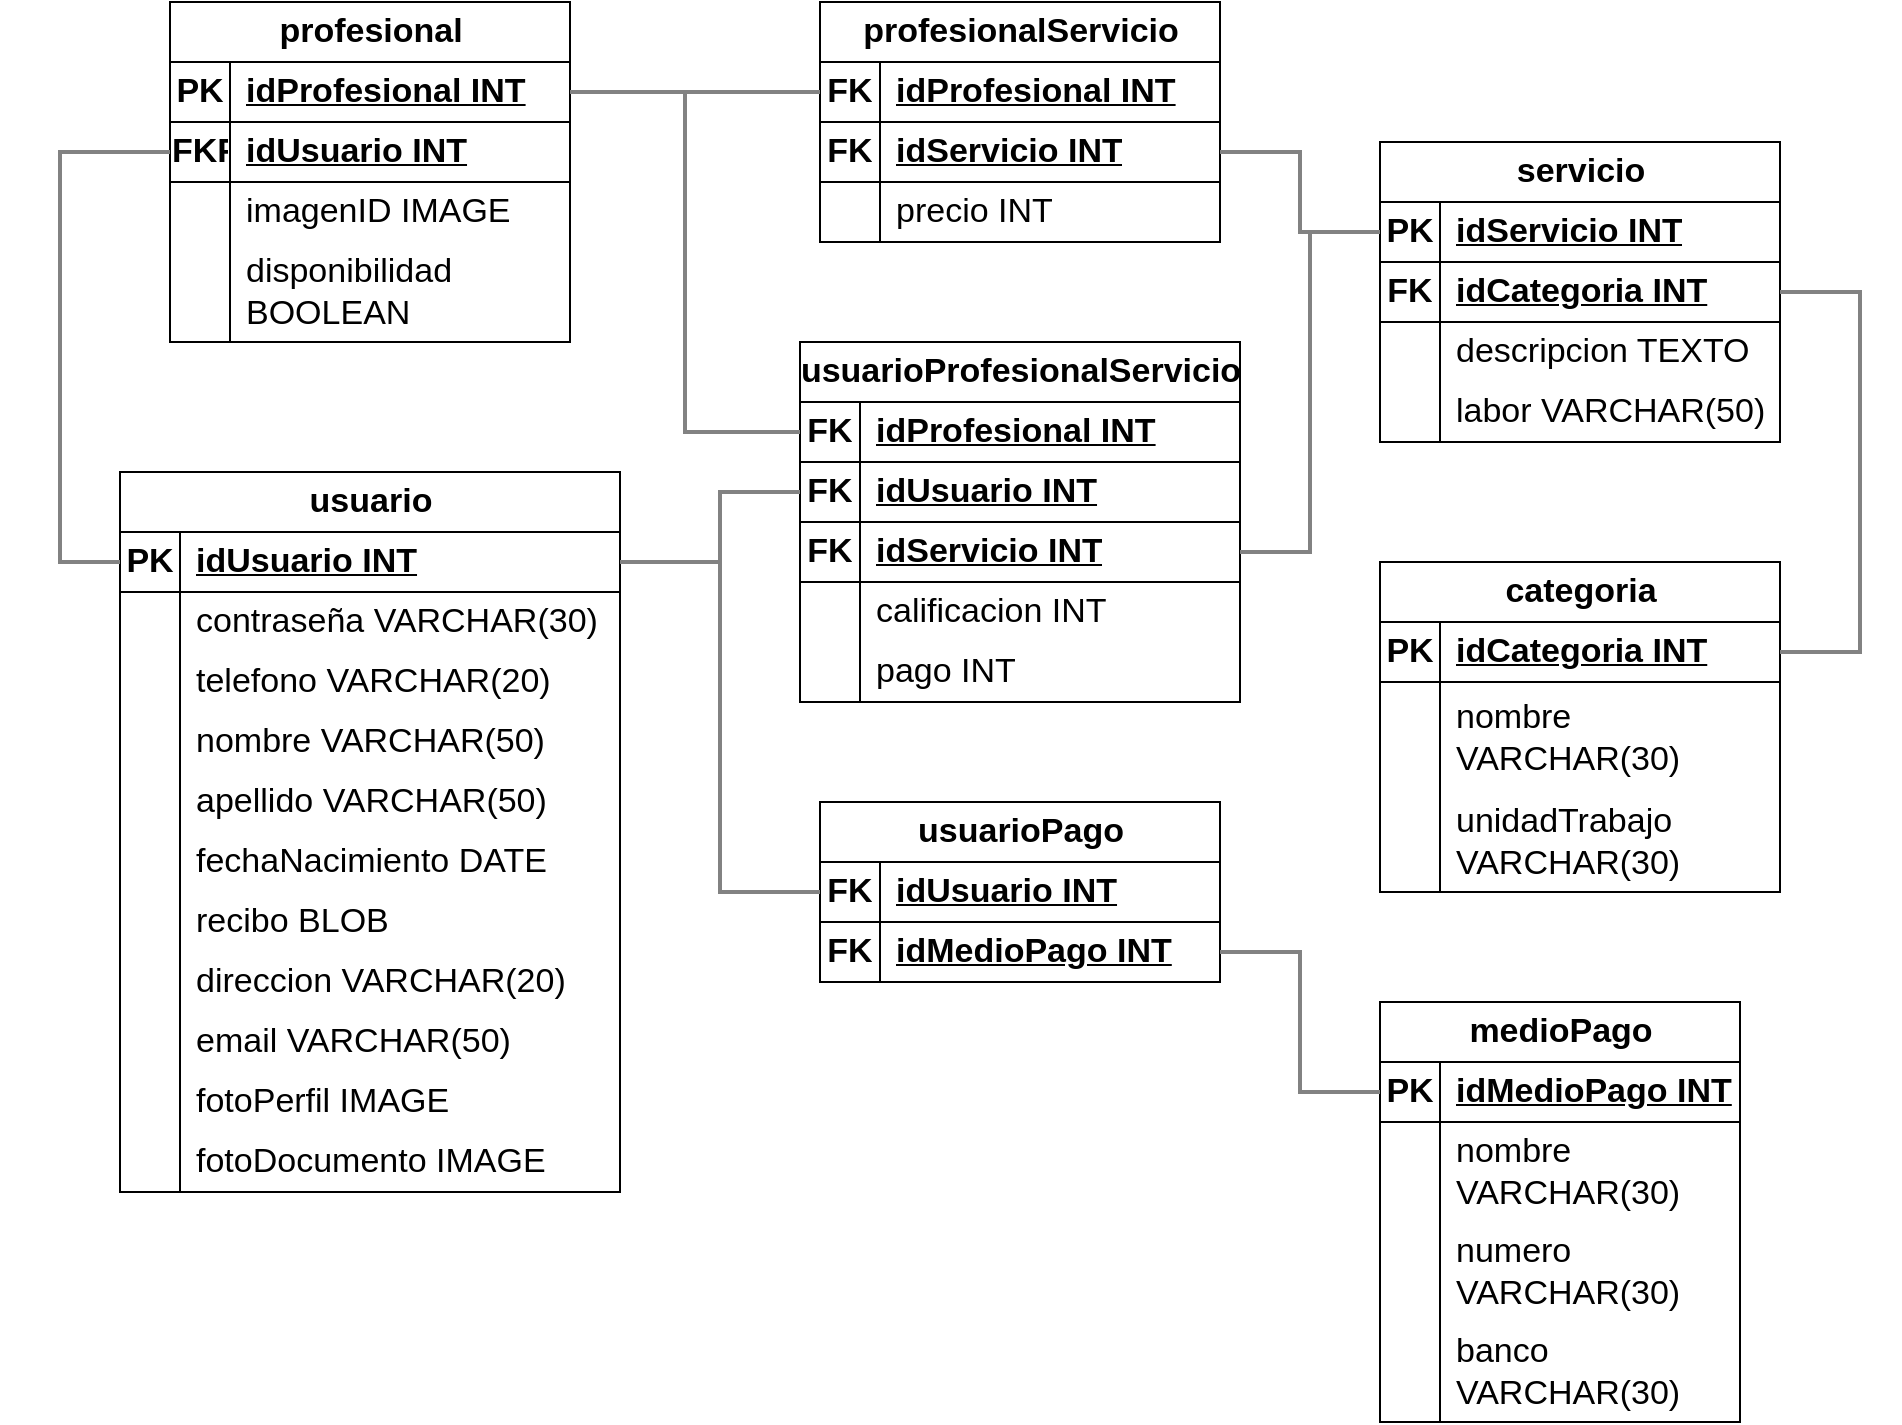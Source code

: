 <mxfile version="22.1.5" type="github">
  <diagram name="Página-1" id="9oxVXSky1L_r8zFjr7Zt">
    <mxGraphModel dx="955" dy="567" grid="1" gridSize="10" guides="1" tooltips="1" connect="1" arrows="1" fold="1" page="1" pageScale="1" pageWidth="827" pageHeight="1169" math="0" shadow="0">
      <root>
        <mxCell id="0" />
        <mxCell id="1" parent="0" />
        <mxCell id="dVPTTz1GtL5CDaSprgF3-1" value="profesional" style="shape=table;startSize=30;container=1;collapsible=1;childLayout=tableLayout;fixedRows=1;rowLines=0;fontStyle=1;align=center;resizeLast=1;html=1;fontSize=17;" parent="1" vertex="1">
          <mxGeometry x="105" y="40" width="200" height="170" as="geometry" />
        </mxCell>
        <mxCell id="dVPTTz1GtL5CDaSprgF3-2" value="" style="shape=tableRow;horizontal=0;startSize=0;swimlaneHead=0;swimlaneBody=0;fillColor=none;collapsible=0;dropTarget=0;points=[[0,0.5],[1,0.5]];portConstraint=eastwest;top=0;left=0;right=0;bottom=1;fontSize=17;" parent="dVPTTz1GtL5CDaSprgF3-1" vertex="1">
          <mxGeometry y="30" width="200" height="30" as="geometry" />
        </mxCell>
        <mxCell id="dVPTTz1GtL5CDaSprgF3-3" value="PK" style="shape=partialRectangle;connectable=0;fillColor=none;top=0;left=0;bottom=0;right=0;fontStyle=1;overflow=hidden;whiteSpace=wrap;html=1;fontSize=17;" parent="dVPTTz1GtL5CDaSprgF3-2" vertex="1">
          <mxGeometry width="30" height="30" as="geometry">
            <mxRectangle width="30" height="30" as="alternateBounds" />
          </mxGeometry>
        </mxCell>
        <mxCell id="dVPTTz1GtL5CDaSprgF3-4" value="idProfesional INT" style="shape=partialRectangle;connectable=0;fillColor=none;top=0;left=0;bottom=0;right=0;align=left;spacingLeft=6;fontStyle=5;overflow=hidden;whiteSpace=wrap;html=1;fontSize=17;" parent="dVPTTz1GtL5CDaSprgF3-2" vertex="1">
          <mxGeometry x="30" width="170" height="30" as="geometry">
            <mxRectangle width="170" height="30" as="alternateBounds" />
          </mxGeometry>
        </mxCell>
        <mxCell id="Ol5wsgCYMfV1dKrfr3eE-88" style="shape=tableRow;horizontal=0;startSize=0;swimlaneHead=0;swimlaneBody=0;fillColor=none;collapsible=0;dropTarget=0;points=[[0,0.5],[1,0.5]];portConstraint=eastwest;top=0;left=0;right=0;bottom=1;fontSize=17;" vertex="1" parent="dVPTTz1GtL5CDaSprgF3-1">
          <mxGeometry y="60" width="200" height="30" as="geometry" />
        </mxCell>
        <mxCell id="Ol5wsgCYMfV1dKrfr3eE-89" value="FKF" style="shape=partialRectangle;connectable=0;fillColor=none;top=0;left=0;bottom=0;right=0;fontStyle=1;overflow=hidden;whiteSpace=wrap;html=1;fontSize=17;" vertex="1" parent="Ol5wsgCYMfV1dKrfr3eE-88">
          <mxGeometry width="30" height="30" as="geometry">
            <mxRectangle width="30" height="30" as="alternateBounds" />
          </mxGeometry>
        </mxCell>
        <mxCell id="Ol5wsgCYMfV1dKrfr3eE-90" value="idUsuario INT" style="shape=partialRectangle;connectable=0;fillColor=none;top=0;left=0;bottom=0;right=0;align=left;spacingLeft=6;fontStyle=5;overflow=hidden;whiteSpace=wrap;html=1;fontSize=17;" vertex="1" parent="Ol5wsgCYMfV1dKrfr3eE-88">
          <mxGeometry x="30" width="170" height="30" as="geometry">
            <mxRectangle width="170" height="30" as="alternateBounds" />
          </mxGeometry>
        </mxCell>
        <mxCell id="dVPTTz1GtL5CDaSprgF3-5" value="" style="shape=tableRow;horizontal=0;startSize=0;swimlaneHead=0;swimlaneBody=0;fillColor=none;collapsible=0;dropTarget=0;points=[[0,0.5],[1,0.5]];portConstraint=eastwest;top=0;left=0;right=0;bottom=0;fontSize=17;" parent="dVPTTz1GtL5CDaSprgF3-1" vertex="1">
          <mxGeometry y="90" width="200" height="30" as="geometry" />
        </mxCell>
        <mxCell id="dVPTTz1GtL5CDaSprgF3-6" value="" style="shape=partialRectangle;connectable=0;fillColor=none;top=0;left=0;bottom=0;right=0;editable=1;overflow=hidden;whiteSpace=wrap;html=1;fontSize=17;" parent="dVPTTz1GtL5CDaSprgF3-5" vertex="1">
          <mxGeometry width="30" height="30" as="geometry">
            <mxRectangle width="30" height="30" as="alternateBounds" />
          </mxGeometry>
        </mxCell>
        <mxCell id="dVPTTz1GtL5CDaSprgF3-7" value="imagenID IMAGE" style="shape=partialRectangle;connectable=0;fillColor=none;top=0;left=0;bottom=0;right=0;align=left;spacingLeft=6;overflow=hidden;whiteSpace=wrap;html=1;fontSize=17;" parent="dVPTTz1GtL5CDaSprgF3-5" vertex="1">
          <mxGeometry x="30" width="170" height="30" as="geometry">
            <mxRectangle width="170" height="30" as="alternateBounds" />
          </mxGeometry>
        </mxCell>
        <mxCell id="dVPTTz1GtL5CDaSprgF3-14" style="shape=tableRow;horizontal=0;startSize=0;swimlaneHead=0;swimlaneBody=0;fillColor=none;collapsible=0;dropTarget=0;points=[[0,0.5],[1,0.5]];portConstraint=eastwest;top=0;left=0;right=0;bottom=0;fontSize=17;" parent="dVPTTz1GtL5CDaSprgF3-1" vertex="1">
          <mxGeometry y="120" width="200" height="50" as="geometry" />
        </mxCell>
        <mxCell id="dVPTTz1GtL5CDaSprgF3-15" style="shape=partialRectangle;connectable=0;fillColor=none;top=0;left=0;bottom=0;right=0;editable=1;overflow=hidden;whiteSpace=wrap;html=1;fontSize=17;" parent="dVPTTz1GtL5CDaSprgF3-14" vertex="1">
          <mxGeometry width="30" height="50" as="geometry">
            <mxRectangle width="30" height="50" as="alternateBounds" />
          </mxGeometry>
        </mxCell>
        <mxCell id="dVPTTz1GtL5CDaSprgF3-16" value="disponibilidad BOOLEAN" style="shape=partialRectangle;connectable=0;fillColor=none;top=0;left=0;bottom=0;right=0;align=left;spacingLeft=6;overflow=hidden;whiteSpace=wrap;html=1;fontSize=17;" parent="dVPTTz1GtL5CDaSprgF3-14" vertex="1">
          <mxGeometry x="30" width="170" height="50" as="geometry">
            <mxRectangle width="170" height="50" as="alternateBounds" />
          </mxGeometry>
        </mxCell>
        <mxCell id="dVPTTz1GtL5CDaSprgF3-20" value="servicio" style="shape=table;startSize=30;container=1;collapsible=1;childLayout=tableLayout;fixedRows=1;rowLines=0;fontStyle=1;align=center;resizeLast=1;html=1;fontSize=17;" parent="1" vertex="1">
          <mxGeometry x="710" y="110" width="200" height="150" as="geometry" />
        </mxCell>
        <mxCell id="dVPTTz1GtL5CDaSprgF3-21" value="" style="shape=tableRow;horizontal=0;startSize=0;swimlaneHead=0;swimlaneBody=0;fillColor=none;collapsible=0;dropTarget=0;points=[[0,0.5],[1,0.5]];portConstraint=eastwest;top=0;left=0;right=0;bottom=1;fontSize=17;" parent="dVPTTz1GtL5CDaSprgF3-20" vertex="1">
          <mxGeometry y="30" width="200" height="30" as="geometry" />
        </mxCell>
        <mxCell id="dVPTTz1GtL5CDaSprgF3-22" value="PK" style="shape=partialRectangle;connectable=0;fillColor=none;top=0;left=0;bottom=0;right=0;fontStyle=1;overflow=hidden;whiteSpace=wrap;html=1;fontSize=17;" parent="dVPTTz1GtL5CDaSprgF3-21" vertex="1">
          <mxGeometry width="30" height="30" as="geometry">
            <mxRectangle width="30" height="30" as="alternateBounds" />
          </mxGeometry>
        </mxCell>
        <mxCell id="dVPTTz1GtL5CDaSprgF3-23" value="idServicio INT" style="shape=partialRectangle;connectable=0;fillColor=none;top=0;left=0;bottom=0;right=0;align=left;spacingLeft=6;fontStyle=5;overflow=hidden;whiteSpace=wrap;html=1;fontSize=17;" parent="dVPTTz1GtL5CDaSprgF3-21" vertex="1">
          <mxGeometry x="30" width="170" height="30" as="geometry">
            <mxRectangle width="170" height="30" as="alternateBounds" />
          </mxGeometry>
        </mxCell>
        <mxCell id="Ol5wsgCYMfV1dKrfr3eE-85" style="shape=tableRow;horizontal=0;startSize=0;swimlaneHead=0;swimlaneBody=0;fillColor=none;collapsible=0;dropTarget=0;points=[[0,0.5],[1,0.5]];portConstraint=eastwest;top=0;left=0;right=0;bottom=1;fontSize=17;" vertex="1" parent="dVPTTz1GtL5CDaSprgF3-20">
          <mxGeometry y="60" width="200" height="30" as="geometry" />
        </mxCell>
        <mxCell id="Ol5wsgCYMfV1dKrfr3eE-86" value="FK" style="shape=partialRectangle;connectable=0;fillColor=none;top=0;left=0;bottom=0;right=0;fontStyle=1;overflow=hidden;whiteSpace=wrap;html=1;fontSize=17;" vertex="1" parent="Ol5wsgCYMfV1dKrfr3eE-85">
          <mxGeometry width="30" height="30" as="geometry">
            <mxRectangle width="30" height="30" as="alternateBounds" />
          </mxGeometry>
        </mxCell>
        <mxCell id="Ol5wsgCYMfV1dKrfr3eE-87" value="idCategoria INT" style="shape=partialRectangle;connectable=0;fillColor=none;top=0;left=0;bottom=0;right=0;align=left;spacingLeft=6;fontStyle=5;overflow=hidden;whiteSpace=wrap;html=1;fontSize=17;" vertex="1" parent="Ol5wsgCYMfV1dKrfr3eE-85">
          <mxGeometry x="30" width="170" height="30" as="geometry">
            <mxRectangle width="170" height="30" as="alternateBounds" />
          </mxGeometry>
        </mxCell>
        <mxCell id="dVPTTz1GtL5CDaSprgF3-24" value="" style="shape=tableRow;horizontal=0;startSize=0;swimlaneHead=0;swimlaneBody=0;fillColor=none;collapsible=0;dropTarget=0;points=[[0,0.5],[1,0.5]];portConstraint=eastwest;top=0;left=0;right=0;bottom=0;fontSize=17;" parent="dVPTTz1GtL5CDaSprgF3-20" vertex="1">
          <mxGeometry y="90" width="200" height="30" as="geometry" />
        </mxCell>
        <mxCell id="dVPTTz1GtL5CDaSprgF3-25" value="" style="shape=partialRectangle;connectable=0;fillColor=none;top=0;left=0;bottom=0;right=0;editable=1;overflow=hidden;whiteSpace=wrap;html=1;fontSize=17;" parent="dVPTTz1GtL5CDaSprgF3-24" vertex="1">
          <mxGeometry width="30" height="30" as="geometry">
            <mxRectangle width="30" height="30" as="alternateBounds" />
          </mxGeometry>
        </mxCell>
        <mxCell id="dVPTTz1GtL5CDaSprgF3-26" value="descripcion TEXTO" style="shape=partialRectangle;connectable=0;fillColor=none;top=0;left=0;bottom=0;right=0;align=left;spacingLeft=6;overflow=hidden;whiteSpace=wrap;html=1;fontSize=17;" parent="dVPTTz1GtL5CDaSprgF3-24" vertex="1">
          <mxGeometry x="30" width="170" height="30" as="geometry">
            <mxRectangle width="170" height="30" as="alternateBounds" />
          </mxGeometry>
        </mxCell>
        <mxCell id="dVPTTz1GtL5CDaSprgF3-27" value="" style="shape=tableRow;horizontal=0;startSize=0;swimlaneHead=0;swimlaneBody=0;fillColor=none;collapsible=0;dropTarget=0;points=[[0,0.5],[1,0.5]];portConstraint=eastwest;top=0;left=0;right=0;bottom=0;fontSize=17;" parent="dVPTTz1GtL5CDaSprgF3-20" vertex="1">
          <mxGeometry y="120" width="200" height="30" as="geometry" />
        </mxCell>
        <mxCell id="dVPTTz1GtL5CDaSprgF3-28" value="" style="shape=partialRectangle;connectable=0;fillColor=none;top=0;left=0;bottom=0;right=0;editable=1;overflow=hidden;whiteSpace=wrap;html=1;fontSize=17;" parent="dVPTTz1GtL5CDaSprgF3-27" vertex="1">
          <mxGeometry width="30" height="30" as="geometry">
            <mxRectangle width="30" height="30" as="alternateBounds" />
          </mxGeometry>
        </mxCell>
        <mxCell id="dVPTTz1GtL5CDaSprgF3-29" value="labor VARCHAR(50)" style="shape=partialRectangle;connectable=0;fillColor=none;top=0;left=0;bottom=0;right=0;align=left;spacingLeft=6;overflow=hidden;whiteSpace=wrap;html=1;fontSize=17;" parent="dVPTTz1GtL5CDaSprgF3-27" vertex="1">
          <mxGeometry x="30" width="170" height="30" as="geometry">
            <mxRectangle width="170" height="30" as="alternateBounds" />
          </mxGeometry>
        </mxCell>
        <mxCell id="dVPTTz1GtL5CDaSprgF3-33" value="usuario" style="shape=table;startSize=30;container=1;collapsible=1;childLayout=tableLayout;fixedRows=1;rowLines=0;fontStyle=1;align=center;resizeLast=1;html=1;fontSize=17;" parent="1" vertex="1">
          <mxGeometry x="80" y="275" width="250" height="360" as="geometry" />
        </mxCell>
        <mxCell id="dVPTTz1GtL5CDaSprgF3-34" value="" style="shape=tableRow;horizontal=0;startSize=0;swimlaneHead=0;swimlaneBody=0;fillColor=none;collapsible=0;dropTarget=0;points=[[0,0.5],[1,0.5]];portConstraint=eastwest;top=0;left=0;right=0;bottom=1;fontSize=17;" parent="dVPTTz1GtL5CDaSprgF3-33" vertex="1">
          <mxGeometry y="30" width="250" height="30" as="geometry" />
        </mxCell>
        <mxCell id="dVPTTz1GtL5CDaSprgF3-35" value="PK" style="shape=partialRectangle;connectable=0;fillColor=none;top=0;left=0;bottom=0;right=0;fontStyle=1;overflow=hidden;whiteSpace=wrap;html=1;fontSize=17;" parent="dVPTTz1GtL5CDaSprgF3-34" vertex="1">
          <mxGeometry width="30" height="30" as="geometry">
            <mxRectangle width="30" height="30" as="alternateBounds" />
          </mxGeometry>
        </mxCell>
        <mxCell id="dVPTTz1GtL5CDaSprgF3-36" value="idUsuario INT" style="shape=partialRectangle;connectable=0;fillColor=none;top=0;left=0;bottom=0;right=0;align=left;spacingLeft=6;fontStyle=5;overflow=hidden;whiteSpace=wrap;html=1;fontSize=17;" parent="dVPTTz1GtL5CDaSprgF3-34" vertex="1">
          <mxGeometry x="30" width="220" height="30" as="geometry">
            <mxRectangle width="220" height="30" as="alternateBounds" />
          </mxGeometry>
        </mxCell>
        <mxCell id="dVPTTz1GtL5CDaSprgF3-37" value="" style="shape=tableRow;horizontal=0;startSize=0;swimlaneHead=0;swimlaneBody=0;fillColor=none;collapsible=0;dropTarget=0;points=[[0,0.5],[1,0.5]];portConstraint=eastwest;top=0;left=0;right=0;bottom=0;fontSize=17;" parent="dVPTTz1GtL5CDaSprgF3-33" vertex="1">
          <mxGeometry y="60" width="250" height="30" as="geometry" />
        </mxCell>
        <mxCell id="dVPTTz1GtL5CDaSprgF3-38" value="" style="shape=partialRectangle;connectable=0;fillColor=none;top=0;left=0;bottom=0;right=0;editable=1;overflow=hidden;whiteSpace=wrap;html=1;fontSize=17;" parent="dVPTTz1GtL5CDaSprgF3-37" vertex="1">
          <mxGeometry width="30" height="30" as="geometry">
            <mxRectangle width="30" height="30" as="alternateBounds" />
          </mxGeometry>
        </mxCell>
        <mxCell id="dVPTTz1GtL5CDaSprgF3-39" value="contraseña VARCHAR(30)" style="shape=partialRectangle;connectable=0;fillColor=none;top=0;left=0;bottom=0;right=0;align=left;spacingLeft=6;overflow=hidden;whiteSpace=wrap;html=1;fontSize=17;" parent="dVPTTz1GtL5CDaSprgF3-37" vertex="1">
          <mxGeometry x="30" width="220" height="30" as="geometry">
            <mxRectangle width="220" height="30" as="alternateBounds" />
          </mxGeometry>
        </mxCell>
        <mxCell id="dVPTTz1GtL5CDaSprgF3-40" value="" style="shape=tableRow;horizontal=0;startSize=0;swimlaneHead=0;swimlaneBody=0;fillColor=none;collapsible=0;dropTarget=0;points=[[0,0.5],[1,0.5]];portConstraint=eastwest;top=0;left=0;right=0;bottom=0;fontSize=17;" parent="dVPTTz1GtL5CDaSprgF3-33" vertex="1">
          <mxGeometry y="90" width="250" height="30" as="geometry" />
        </mxCell>
        <mxCell id="dVPTTz1GtL5CDaSprgF3-41" value="" style="shape=partialRectangle;connectable=0;fillColor=none;top=0;left=0;bottom=0;right=0;editable=1;overflow=hidden;whiteSpace=wrap;html=1;fontSize=17;" parent="dVPTTz1GtL5CDaSprgF3-40" vertex="1">
          <mxGeometry width="30" height="30" as="geometry">
            <mxRectangle width="30" height="30" as="alternateBounds" />
          </mxGeometry>
        </mxCell>
        <mxCell id="dVPTTz1GtL5CDaSprgF3-42" value="telefono VARCHAR(20)" style="shape=partialRectangle;connectable=0;fillColor=none;top=0;left=0;bottom=0;right=0;align=left;spacingLeft=6;overflow=hidden;whiteSpace=wrap;html=1;fontSize=17;" parent="dVPTTz1GtL5CDaSprgF3-40" vertex="1">
          <mxGeometry x="30" width="220" height="30" as="geometry">
            <mxRectangle width="220" height="30" as="alternateBounds" />
          </mxGeometry>
        </mxCell>
        <mxCell id="dVPTTz1GtL5CDaSprgF3-43" value="" style="shape=tableRow;horizontal=0;startSize=0;swimlaneHead=0;swimlaneBody=0;fillColor=none;collapsible=0;dropTarget=0;points=[[0,0.5],[1,0.5]];portConstraint=eastwest;top=0;left=0;right=0;bottom=0;fontSize=17;" parent="dVPTTz1GtL5CDaSprgF3-33" vertex="1">
          <mxGeometry y="120" width="250" height="30" as="geometry" />
        </mxCell>
        <mxCell id="dVPTTz1GtL5CDaSprgF3-44" value="" style="shape=partialRectangle;connectable=0;fillColor=none;top=0;left=0;bottom=0;right=0;editable=1;overflow=hidden;whiteSpace=wrap;html=1;fontSize=17;" parent="dVPTTz1GtL5CDaSprgF3-43" vertex="1">
          <mxGeometry width="30" height="30" as="geometry">
            <mxRectangle width="30" height="30" as="alternateBounds" />
          </mxGeometry>
        </mxCell>
        <mxCell id="dVPTTz1GtL5CDaSprgF3-45" value="nombre VARCHAR(50)" style="shape=partialRectangle;connectable=0;fillColor=none;top=0;left=0;bottom=0;right=0;align=left;spacingLeft=6;overflow=hidden;whiteSpace=wrap;html=1;fontSize=17;" parent="dVPTTz1GtL5CDaSprgF3-43" vertex="1">
          <mxGeometry x="30" width="220" height="30" as="geometry">
            <mxRectangle width="220" height="30" as="alternateBounds" />
          </mxGeometry>
        </mxCell>
        <mxCell id="dVPTTz1GtL5CDaSprgF3-49" style="shape=tableRow;horizontal=0;startSize=0;swimlaneHead=0;swimlaneBody=0;fillColor=none;collapsible=0;dropTarget=0;points=[[0,0.5],[1,0.5]];portConstraint=eastwest;top=0;left=0;right=0;bottom=0;fontSize=17;" parent="dVPTTz1GtL5CDaSprgF3-33" vertex="1">
          <mxGeometry y="150" width="250" height="30" as="geometry" />
        </mxCell>
        <mxCell id="dVPTTz1GtL5CDaSprgF3-50" style="shape=partialRectangle;connectable=0;fillColor=none;top=0;left=0;bottom=0;right=0;editable=1;overflow=hidden;whiteSpace=wrap;html=1;fontSize=17;" parent="dVPTTz1GtL5CDaSprgF3-49" vertex="1">
          <mxGeometry width="30" height="30" as="geometry">
            <mxRectangle width="30" height="30" as="alternateBounds" />
          </mxGeometry>
        </mxCell>
        <mxCell id="dVPTTz1GtL5CDaSprgF3-51" value="apellido VARCHAR(50)" style="shape=partialRectangle;connectable=0;fillColor=none;top=0;left=0;bottom=0;right=0;align=left;spacingLeft=6;overflow=hidden;whiteSpace=wrap;html=1;fontSize=17;" parent="dVPTTz1GtL5CDaSprgF3-49" vertex="1">
          <mxGeometry x="30" width="220" height="30" as="geometry">
            <mxRectangle width="220" height="30" as="alternateBounds" />
          </mxGeometry>
        </mxCell>
        <mxCell id="dVPTTz1GtL5CDaSprgF3-46" style="shape=tableRow;horizontal=0;startSize=0;swimlaneHead=0;swimlaneBody=0;fillColor=none;collapsible=0;dropTarget=0;points=[[0,0.5],[1,0.5]];portConstraint=eastwest;top=0;left=0;right=0;bottom=0;fontSize=17;" parent="dVPTTz1GtL5CDaSprgF3-33" vertex="1">
          <mxGeometry y="180" width="250" height="30" as="geometry" />
        </mxCell>
        <mxCell id="dVPTTz1GtL5CDaSprgF3-47" style="shape=partialRectangle;connectable=0;fillColor=none;top=0;left=0;bottom=0;right=0;editable=1;overflow=hidden;whiteSpace=wrap;html=1;fontSize=17;" parent="dVPTTz1GtL5CDaSprgF3-46" vertex="1">
          <mxGeometry width="30" height="30" as="geometry">
            <mxRectangle width="30" height="30" as="alternateBounds" />
          </mxGeometry>
        </mxCell>
        <mxCell id="dVPTTz1GtL5CDaSprgF3-48" value="fechaNacimiento DATE" style="shape=partialRectangle;connectable=0;fillColor=none;top=0;left=0;bottom=0;right=0;align=left;spacingLeft=6;overflow=hidden;whiteSpace=wrap;html=1;fontSize=17;" parent="dVPTTz1GtL5CDaSprgF3-46" vertex="1">
          <mxGeometry x="30" width="220" height="30" as="geometry">
            <mxRectangle width="220" height="30" as="alternateBounds" />
          </mxGeometry>
        </mxCell>
        <mxCell id="Ol5wsgCYMfV1dKrfr3eE-4" style="shape=tableRow;horizontal=0;startSize=0;swimlaneHead=0;swimlaneBody=0;fillColor=none;collapsible=0;dropTarget=0;points=[[0,0.5],[1,0.5]];portConstraint=eastwest;top=0;left=0;right=0;bottom=0;fontSize=17;" vertex="1" parent="dVPTTz1GtL5CDaSprgF3-33">
          <mxGeometry y="210" width="250" height="30" as="geometry" />
        </mxCell>
        <mxCell id="Ol5wsgCYMfV1dKrfr3eE-5" style="shape=partialRectangle;connectable=0;fillColor=none;top=0;left=0;bottom=0;right=0;editable=1;overflow=hidden;whiteSpace=wrap;html=1;fontSize=17;" vertex="1" parent="Ol5wsgCYMfV1dKrfr3eE-4">
          <mxGeometry width="30" height="30" as="geometry">
            <mxRectangle width="30" height="30" as="alternateBounds" />
          </mxGeometry>
        </mxCell>
        <mxCell id="Ol5wsgCYMfV1dKrfr3eE-6" value="recibo BLOB" style="shape=partialRectangle;connectable=0;fillColor=none;top=0;left=0;bottom=0;right=0;align=left;spacingLeft=6;overflow=hidden;whiteSpace=wrap;html=1;fontSize=17;" vertex="1" parent="Ol5wsgCYMfV1dKrfr3eE-4">
          <mxGeometry x="30" width="220" height="30" as="geometry">
            <mxRectangle width="220" height="30" as="alternateBounds" />
          </mxGeometry>
        </mxCell>
        <mxCell id="Ol5wsgCYMfV1dKrfr3eE-16" style="shape=tableRow;horizontal=0;startSize=0;swimlaneHead=0;swimlaneBody=0;fillColor=none;collapsible=0;dropTarget=0;points=[[0,0.5],[1,0.5]];portConstraint=eastwest;top=0;left=0;right=0;bottom=0;fontSize=17;" vertex="1" parent="dVPTTz1GtL5CDaSprgF3-33">
          <mxGeometry y="240" width="250" height="30" as="geometry" />
        </mxCell>
        <mxCell id="Ol5wsgCYMfV1dKrfr3eE-17" style="shape=partialRectangle;connectable=0;fillColor=none;top=0;left=0;bottom=0;right=0;editable=1;overflow=hidden;whiteSpace=wrap;html=1;fontSize=17;" vertex="1" parent="Ol5wsgCYMfV1dKrfr3eE-16">
          <mxGeometry width="30" height="30" as="geometry">
            <mxRectangle width="30" height="30" as="alternateBounds" />
          </mxGeometry>
        </mxCell>
        <mxCell id="Ol5wsgCYMfV1dKrfr3eE-18" value="direccion VARCHAR(20)" style="shape=partialRectangle;connectable=0;fillColor=none;top=0;left=0;bottom=0;right=0;align=left;spacingLeft=6;overflow=hidden;whiteSpace=wrap;html=1;fontSize=17;" vertex="1" parent="Ol5wsgCYMfV1dKrfr3eE-16">
          <mxGeometry x="30" width="220" height="30" as="geometry">
            <mxRectangle width="220" height="30" as="alternateBounds" />
          </mxGeometry>
        </mxCell>
        <mxCell id="Ol5wsgCYMfV1dKrfr3eE-13" style="shape=tableRow;horizontal=0;startSize=0;swimlaneHead=0;swimlaneBody=0;fillColor=none;collapsible=0;dropTarget=0;points=[[0,0.5],[1,0.5]];portConstraint=eastwest;top=0;left=0;right=0;bottom=0;fontSize=17;" vertex="1" parent="dVPTTz1GtL5CDaSprgF3-33">
          <mxGeometry y="270" width="250" height="30" as="geometry" />
        </mxCell>
        <mxCell id="Ol5wsgCYMfV1dKrfr3eE-14" style="shape=partialRectangle;connectable=0;fillColor=none;top=0;left=0;bottom=0;right=0;editable=1;overflow=hidden;whiteSpace=wrap;html=1;fontSize=17;" vertex="1" parent="Ol5wsgCYMfV1dKrfr3eE-13">
          <mxGeometry width="30" height="30" as="geometry">
            <mxRectangle width="30" height="30" as="alternateBounds" />
          </mxGeometry>
        </mxCell>
        <mxCell id="Ol5wsgCYMfV1dKrfr3eE-15" value="email VARCHAR(50)" style="shape=partialRectangle;connectable=0;fillColor=none;top=0;left=0;bottom=0;right=0;align=left;spacingLeft=6;overflow=hidden;whiteSpace=wrap;html=1;fontSize=17;" vertex="1" parent="Ol5wsgCYMfV1dKrfr3eE-13">
          <mxGeometry x="30" width="220" height="30" as="geometry">
            <mxRectangle width="220" height="30" as="alternateBounds" />
          </mxGeometry>
        </mxCell>
        <mxCell id="Ol5wsgCYMfV1dKrfr3eE-10" style="shape=tableRow;horizontal=0;startSize=0;swimlaneHead=0;swimlaneBody=0;fillColor=none;collapsible=0;dropTarget=0;points=[[0,0.5],[1,0.5]];portConstraint=eastwest;top=0;left=0;right=0;bottom=0;fontSize=17;" vertex="1" parent="dVPTTz1GtL5CDaSprgF3-33">
          <mxGeometry y="300" width="250" height="30" as="geometry" />
        </mxCell>
        <mxCell id="Ol5wsgCYMfV1dKrfr3eE-11" style="shape=partialRectangle;connectable=0;fillColor=none;top=0;left=0;bottom=0;right=0;editable=1;overflow=hidden;whiteSpace=wrap;html=1;fontSize=17;" vertex="1" parent="Ol5wsgCYMfV1dKrfr3eE-10">
          <mxGeometry width="30" height="30" as="geometry">
            <mxRectangle width="30" height="30" as="alternateBounds" />
          </mxGeometry>
        </mxCell>
        <mxCell id="Ol5wsgCYMfV1dKrfr3eE-12" value="fotoPerfil IMAGE" style="shape=partialRectangle;connectable=0;fillColor=none;top=0;left=0;bottom=0;right=0;align=left;spacingLeft=6;overflow=hidden;whiteSpace=wrap;html=1;fontSize=17;" vertex="1" parent="Ol5wsgCYMfV1dKrfr3eE-10">
          <mxGeometry x="30" width="220" height="30" as="geometry">
            <mxRectangle width="220" height="30" as="alternateBounds" />
          </mxGeometry>
        </mxCell>
        <mxCell id="Ol5wsgCYMfV1dKrfr3eE-7" style="shape=tableRow;horizontal=0;startSize=0;swimlaneHead=0;swimlaneBody=0;fillColor=none;collapsible=0;dropTarget=0;points=[[0,0.5],[1,0.5]];portConstraint=eastwest;top=0;left=0;right=0;bottom=0;fontSize=17;" vertex="1" parent="dVPTTz1GtL5CDaSprgF3-33">
          <mxGeometry y="330" width="250" height="30" as="geometry" />
        </mxCell>
        <mxCell id="Ol5wsgCYMfV1dKrfr3eE-8" style="shape=partialRectangle;connectable=0;fillColor=none;top=0;left=0;bottom=0;right=0;editable=1;overflow=hidden;whiteSpace=wrap;html=1;fontSize=17;" vertex="1" parent="Ol5wsgCYMfV1dKrfr3eE-7">
          <mxGeometry width="30" height="30" as="geometry">
            <mxRectangle width="30" height="30" as="alternateBounds" />
          </mxGeometry>
        </mxCell>
        <mxCell id="Ol5wsgCYMfV1dKrfr3eE-9" value="fotoDocumento IMAGE" style="shape=partialRectangle;connectable=0;fillColor=none;top=0;left=0;bottom=0;right=0;align=left;spacingLeft=6;overflow=hidden;whiteSpace=wrap;html=1;fontSize=17;" vertex="1" parent="Ol5wsgCYMfV1dKrfr3eE-7">
          <mxGeometry x="30" width="220" height="30" as="geometry">
            <mxRectangle width="220" height="30" as="alternateBounds" />
          </mxGeometry>
        </mxCell>
        <mxCell id="Ol5wsgCYMfV1dKrfr3eE-19" value="categoria" style="shape=table;startSize=30;container=1;collapsible=1;childLayout=tableLayout;fixedRows=1;rowLines=0;fontStyle=1;align=center;resizeLast=1;html=1;fontSize=17;" vertex="1" parent="1">
          <mxGeometry x="710" y="320" width="200" height="165" as="geometry" />
        </mxCell>
        <mxCell id="Ol5wsgCYMfV1dKrfr3eE-20" value="" style="shape=tableRow;horizontal=0;startSize=0;swimlaneHead=0;swimlaneBody=0;fillColor=none;collapsible=0;dropTarget=0;points=[[0,0.5],[1,0.5]];portConstraint=eastwest;top=0;left=0;right=0;bottom=1;fontSize=17;" vertex="1" parent="Ol5wsgCYMfV1dKrfr3eE-19">
          <mxGeometry y="30" width="200" height="30" as="geometry" />
        </mxCell>
        <mxCell id="Ol5wsgCYMfV1dKrfr3eE-21" value="PK" style="shape=partialRectangle;connectable=0;fillColor=none;top=0;left=0;bottom=0;right=0;fontStyle=1;overflow=hidden;whiteSpace=wrap;html=1;fontSize=17;" vertex="1" parent="Ol5wsgCYMfV1dKrfr3eE-20">
          <mxGeometry width="30" height="30" as="geometry">
            <mxRectangle width="30" height="30" as="alternateBounds" />
          </mxGeometry>
        </mxCell>
        <mxCell id="Ol5wsgCYMfV1dKrfr3eE-22" value="idCategoria INT" style="shape=partialRectangle;connectable=0;fillColor=none;top=0;left=0;bottom=0;right=0;align=left;spacingLeft=6;fontStyle=5;overflow=hidden;whiteSpace=wrap;html=1;fontSize=17;" vertex="1" parent="Ol5wsgCYMfV1dKrfr3eE-20">
          <mxGeometry x="30" width="170" height="30" as="geometry">
            <mxRectangle width="170" height="30" as="alternateBounds" />
          </mxGeometry>
        </mxCell>
        <mxCell id="Ol5wsgCYMfV1dKrfr3eE-23" value="" style="shape=tableRow;horizontal=0;startSize=0;swimlaneHead=0;swimlaneBody=0;fillColor=none;collapsible=0;dropTarget=0;points=[[0,0.5],[1,0.5]];portConstraint=eastwest;top=0;left=0;right=0;bottom=0;fontSize=17;" vertex="1" parent="Ol5wsgCYMfV1dKrfr3eE-19">
          <mxGeometry y="60" width="200" height="55" as="geometry" />
        </mxCell>
        <mxCell id="Ol5wsgCYMfV1dKrfr3eE-24" value="" style="shape=partialRectangle;connectable=0;fillColor=none;top=0;left=0;bottom=0;right=0;editable=1;overflow=hidden;whiteSpace=wrap;html=1;fontSize=17;" vertex="1" parent="Ol5wsgCYMfV1dKrfr3eE-23">
          <mxGeometry width="30" height="55" as="geometry">
            <mxRectangle width="30" height="55" as="alternateBounds" />
          </mxGeometry>
        </mxCell>
        <mxCell id="Ol5wsgCYMfV1dKrfr3eE-25" value="nombre VARCHAR(30)" style="shape=partialRectangle;connectable=0;fillColor=none;top=0;left=0;bottom=0;right=0;align=left;spacingLeft=6;overflow=hidden;whiteSpace=wrap;html=1;fontSize=17;" vertex="1" parent="Ol5wsgCYMfV1dKrfr3eE-23">
          <mxGeometry x="30" width="170" height="55" as="geometry">
            <mxRectangle width="170" height="55" as="alternateBounds" />
          </mxGeometry>
        </mxCell>
        <mxCell id="Ol5wsgCYMfV1dKrfr3eE-26" value="" style="shape=tableRow;horizontal=0;startSize=0;swimlaneHead=0;swimlaneBody=0;fillColor=none;collapsible=0;dropTarget=0;points=[[0,0.5],[1,0.5]];portConstraint=eastwest;top=0;left=0;right=0;bottom=0;fontSize=17;" vertex="1" parent="Ol5wsgCYMfV1dKrfr3eE-19">
          <mxGeometry y="115" width="200" height="50" as="geometry" />
        </mxCell>
        <mxCell id="Ol5wsgCYMfV1dKrfr3eE-27" value="" style="shape=partialRectangle;connectable=0;fillColor=none;top=0;left=0;bottom=0;right=0;editable=1;overflow=hidden;whiteSpace=wrap;html=1;fontSize=17;" vertex="1" parent="Ol5wsgCYMfV1dKrfr3eE-26">
          <mxGeometry width="30" height="50" as="geometry">
            <mxRectangle width="30" height="50" as="alternateBounds" />
          </mxGeometry>
        </mxCell>
        <mxCell id="Ol5wsgCYMfV1dKrfr3eE-28" value="unidadTrabajo VARCHAR(30)" style="shape=partialRectangle;connectable=0;fillColor=none;top=0;left=0;bottom=0;right=0;align=left;spacingLeft=6;overflow=hidden;whiteSpace=wrap;html=1;fontSize=17;" vertex="1" parent="Ol5wsgCYMfV1dKrfr3eE-26">
          <mxGeometry x="30" width="170" height="50" as="geometry">
            <mxRectangle width="170" height="50" as="alternateBounds" />
          </mxGeometry>
        </mxCell>
        <mxCell id="Ol5wsgCYMfV1dKrfr3eE-29" value="medioPago" style="shape=table;startSize=30;container=1;collapsible=1;childLayout=tableLayout;fixedRows=1;rowLines=0;fontStyle=1;align=center;resizeLast=1;html=1;fontSize=17;" vertex="1" parent="1">
          <mxGeometry x="710" y="540" width="180" height="210" as="geometry" />
        </mxCell>
        <mxCell id="Ol5wsgCYMfV1dKrfr3eE-30" value="" style="shape=tableRow;horizontal=0;startSize=0;swimlaneHead=0;swimlaneBody=0;fillColor=none;collapsible=0;dropTarget=0;points=[[0,0.5],[1,0.5]];portConstraint=eastwest;top=0;left=0;right=0;bottom=1;fontSize=17;" vertex="1" parent="Ol5wsgCYMfV1dKrfr3eE-29">
          <mxGeometry y="30" width="180" height="30" as="geometry" />
        </mxCell>
        <mxCell id="Ol5wsgCYMfV1dKrfr3eE-31" value="PK" style="shape=partialRectangle;connectable=0;fillColor=none;top=0;left=0;bottom=0;right=0;fontStyle=1;overflow=hidden;whiteSpace=wrap;html=1;fontSize=17;" vertex="1" parent="Ol5wsgCYMfV1dKrfr3eE-30">
          <mxGeometry width="30" height="30" as="geometry">
            <mxRectangle width="30" height="30" as="alternateBounds" />
          </mxGeometry>
        </mxCell>
        <mxCell id="Ol5wsgCYMfV1dKrfr3eE-32" value="idMedioPago INT" style="shape=partialRectangle;connectable=0;fillColor=none;top=0;left=0;bottom=0;right=0;align=left;spacingLeft=6;fontStyle=5;overflow=hidden;whiteSpace=wrap;html=1;fontSize=17;" vertex="1" parent="Ol5wsgCYMfV1dKrfr3eE-30">
          <mxGeometry x="30" width="150" height="30" as="geometry">
            <mxRectangle width="150" height="30" as="alternateBounds" />
          </mxGeometry>
        </mxCell>
        <mxCell id="Ol5wsgCYMfV1dKrfr3eE-33" value="" style="shape=tableRow;horizontal=0;startSize=0;swimlaneHead=0;swimlaneBody=0;fillColor=none;collapsible=0;dropTarget=0;points=[[0,0.5],[1,0.5]];portConstraint=eastwest;top=0;left=0;right=0;bottom=0;fontSize=17;" vertex="1" parent="Ol5wsgCYMfV1dKrfr3eE-29">
          <mxGeometry y="60" width="180" height="50" as="geometry" />
        </mxCell>
        <mxCell id="Ol5wsgCYMfV1dKrfr3eE-34" value="" style="shape=partialRectangle;connectable=0;fillColor=none;top=0;left=0;bottom=0;right=0;editable=1;overflow=hidden;whiteSpace=wrap;html=1;fontSize=17;" vertex="1" parent="Ol5wsgCYMfV1dKrfr3eE-33">
          <mxGeometry width="30" height="50" as="geometry">
            <mxRectangle width="30" height="50" as="alternateBounds" />
          </mxGeometry>
        </mxCell>
        <mxCell id="Ol5wsgCYMfV1dKrfr3eE-35" value="nombre VARCHAR(30)" style="shape=partialRectangle;connectable=0;fillColor=none;top=0;left=0;bottom=0;right=0;align=left;spacingLeft=6;overflow=hidden;whiteSpace=wrap;html=1;fontSize=17;" vertex="1" parent="Ol5wsgCYMfV1dKrfr3eE-33">
          <mxGeometry x="30" width="150" height="50" as="geometry">
            <mxRectangle width="150" height="50" as="alternateBounds" />
          </mxGeometry>
        </mxCell>
        <mxCell id="Ol5wsgCYMfV1dKrfr3eE-36" value="" style="shape=tableRow;horizontal=0;startSize=0;swimlaneHead=0;swimlaneBody=0;fillColor=none;collapsible=0;dropTarget=0;points=[[0,0.5],[1,0.5]];portConstraint=eastwest;top=0;left=0;right=0;bottom=0;fontSize=17;" vertex="1" parent="Ol5wsgCYMfV1dKrfr3eE-29">
          <mxGeometry y="110" width="180" height="50" as="geometry" />
        </mxCell>
        <mxCell id="Ol5wsgCYMfV1dKrfr3eE-37" value="" style="shape=partialRectangle;connectable=0;fillColor=none;top=0;left=0;bottom=0;right=0;editable=1;overflow=hidden;whiteSpace=wrap;html=1;fontSize=17;" vertex="1" parent="Ol5wsgCYMfV1dKrfr3eE-36">
          <mxGeometry width="30" height="50" as="geometry">
            <mxRectangle width="30" height="50" as="alternateBounds" />
          </mxGeometry>
        </mxCell>
        <mxCell id="Ol5wsgCYMfV1dKrfr3eE-38" value="numero VARCHAR(30)" style="shape=partialRectangle;connectable=0;fillColor=none;top=0;left=0;bottom=0;right=0;align=left;spacingLeft=6;overflow=hidden;whiteSpace=wrap;html=1;fontSize=17;" vertex="1" parent="Ol5wsgCYMfV1dKrfr3eE-36">
          <mxGeometry x="30" width="150" height="50" as="geometry">
            <mxRectangle width="150" height="50" as="alternateBounds" />
          </mxGeometry>
        </mxCell>
        <mxCell id="Ol5wsgCYMfV1dKrfr3eE-40" style="shape=tableRow;horizontal=0;startSize=0;swimlaneHead=0;swimlaneBody=0;fillColor=none;collapsible=0;dropTarget=0;points=[[0,0.5],[1,0.5]];portConstraint=eastwest;top=0;left=0;right=0;bottom=0;fontSize=17;" vertex="1" parent="Ol5wsgCYMfV1dKrfr3eE-29">
          <mxGeometry y="160" width="180" height="50" as="geometry" />
        </mxCell>
        <mxCell id="Ol5wsgCYMfV1dKrfr3eE-41" style="shape=partialRectangle;connectable=0;fillColor=none;top=0;left=0;bottom=0;right=0;editable=1;overflow=hidden;whiteSpace=wrap;html=1;fontSize=17;" vertex="1" parent="Ol5wsgCYMfV1dKrfr3eE-40">
          <mxGeometry width="30" height="50" as="geometry">
            <mxRectangle width="30" height="50" as="alternateBounds" />
          </mxGeometry>
        </mxCell>
        <mxCell id="Ol5wsgCYMfV1dKrfr3eE-42" value="banco VARCHAR(30)" style="shape=partialRectangle;connectable=0;fillColor=none;top=0;left=0;bottom=0;right=0;align=left;spacingLeft=6;overflow=hidden;whiteSpace=wrap;html=1;fontSize=17;" vertex="1" parent="Ol5wsgCYMfV1dKrfr3eE-40">
          <mxGeometry x="30" width="150" height="50" as="geometry">
            <mxRectangle width="150" height="50" as="alternateBounds" />
          </mxGeometry>
        </mxCell>
        <mxCell id="Ol5wsgCYMfV1dKrfr3eE-43" value="usuarioProfesionalServicio" style="shape=table;startSize=30;container=1;collapsible=1;childLayout=tableLayout;fixedRows=1;rowLines=0;fontStyle=1;align=center;resizeLast=1;html=1;fontSize=17;" vertex="1" parent="1">
          <mxGeometry x="420" y="210" width="220" height="180" as="geometry" />
        </mxCell>
        <mxCell id="Ol5wsgCYMfV1dKrfr3eE-103" style="shape=tableRow;horizontal=0;startSize=0;swimlaneHead=0;swimlaneBody=0;fillColor=none;collapsible=0;dropTarget=0;points=[[0,0.5],[1,0.5]];portConstraint=eastwest;top=0;left=0;right=0;bottom=1;fontSize=17;" vertex="1" parent="Ol5wsgCYMfV1dKrfr3eE-43">
          <mxGeometry y="30" width="220" height="30" as="geometry" />
        </mxCell>
        <mxCell id="Ol5wsgCYMfV1dKrfr3eE-104" value="FK" style="shape=partialRectangle;connectable=0;fillColor=none;top=0;left=0;bottom=0;right=0;fontStyle=1;overflow=hidden;whiteSpace=wrap;html=1;fontSize=17;" vertex="1" parent="Ol5wsgCYMfV1dKrfr3eE-103">
          <mxGeometry width="30" height="30" as="geometry">
            <mxRectangle width="30" height="30" as="alternateBounds" />
          </mxGeometry>
        </mxCell>
        <mxCell id="Ol5wsgCYMfV1dKrfr3eE-105" value="idProfesional INT" style="shape=partialRectangle;connectable=0;fillColor=none;top=0;left=0;bottom=0;right=0;align=left;spacingLeft=6;fontStyle=5;overflow=hidden;whiteSpace=wrap;html=1;fontSize=17;" vertex="1" parent="Ol5wsgCYMfV1dKrfr3eE-103">
          <mxGeometry x="30" width="190" height="30" as="geometry">
            <mxRectangle width="190" height="30" as="alternateBounds" />
          </mxGeometry>
        </mxCell>
        <mxCell id="Ol5wsgCYMfV1dKrfr3eE-44" value="" style="shape=tableRow;horizontal=0;startSize=0;swimlaneHead=0;swimlaneBody=0;fillColor=none;collapsible=0;dropTarget=0;points=[[0,0.5],[1,0.5]];portConstraint=eastwest;top=0;left=0;right=0;bottom=1;fontSize=17;" vertex="1" parent="Ol5wsgCYMfV1dKrfr3eE-43">
          <mxGeometry y="60" width="220" height="30" as="geometry" />
        </mxCell>
        <mxCell id="Ol5wsgCYMfV1dKrfr3eE-45" value="FK" style="shape=partialRectangle;connectable=0;fillColor=none;top=0;left=0;bottom=0;right=0;fontStyle=1;overflow=hidden;whiteSpace=wrap;html=1;fontSize=17;" vertex="1" parent="Ol5wsgCYMfV1dKrfr3eE-44">
          <mxGeometry width="30" height="30" as="geometry">
            <mxRectangle width="30" height="30" as="alternateBounds" />
          </mxGeometry>
        </mxCell>
        <mxCell id="Ol5wsgCYMfV1dKrfr3eE-46" value="idUsuario INT" style="shape=partialRectangle;connectable=0;fillColor=none;top=0;left=0;bottom=0;right=0;align=left;spacingLeft=6;fontStyle=5;overflow=hidden;whiteSpace=wrap;html=1;fontSize=17;" vertex="1" parent="Ol5wsgCYMfV1dKrfr3eE-44">
          <mxGeometry x="30" width="190" height="30" as="geometry">
            <mxRectangle width="190" height="30" as="alternateBounds" />
          </mxGeometry>
        </mxCell>
        <mxCell id="Ol5wsgCYMfV1dKrfr3eE-53" style="shape=tableRow;horizontal=0;startSize=0;swimlaneHead=0;swimlaneBody=0;fillColor=none;collapsible=0;dropTarget=0;points=[[0,0.5],[1,0.5]];portConstraint=eastwest;top=0;left=0;right=0;bottom=1;fontSize=17;" vertex="1" parent="Ol5wsgCYMfV1dKrfr3eE-43">
          <mxGeometry y="90" width="220" height="30" as="geometry" />
        </mxCell>
        <mxCell id="Ol5wsgCYMfV1dKrfr3eE-54" value="FK" style="shape=partialRectangle;connectable=0;fillColor=none;top=0;left=0;bottom=0;right=0;fontStyle=1;overflow=hidden;whiteSpace=wrap;html=1;fontSize=17;" vertex="1" parent="Ol5wsgCYMfV1dKrfr3eE-53">
          <mxGeometry width="30" height="30" as="geometry">
            <mxRectangle width="30" height="30" as="alternateBounds" />
          </mxGeometry>
        </mxCell>
        <mxCell id="Ol5wsgCYMfV1dKrfr3eE-55" value="idServicio INT" style="shape=partialRectangle;connectable=0;fillColor=none;top=0;left=0;bottom=0;right=0;align=left;spacingLeft=6;fontStyle=5;overflow=hidden;whiteSpace=wrap;html=1;fontSize=17;" vertex="1" parent="Ol5wsgCYMfV1dKrfr3eE-53">
          <mxGeometry x="30" width="190" height="30" as="geometry">
            <mxRectangle width="190" height="30" as="alternateBounds" />
          </mxGeometry>
        </mxCell>
        <mxCell id="Ol5wsgCYMfV1dKrfr3eE-47" value="" style="shape=tableRow;horizontal=0;startSize=0;swimlaneHead=0;swimlaneBody=0;fillColor=none;collapsible=0;dropTarget=0;points=[[0,0.5],[1,0.5]];portConstraint=eastwest;top=0;left=0;right=0;bottom=0;fontSize=17;" vertex="1" parent="Ol5wsgCYMfV1dKrfr3eE-43">
          <mxGeometry y="120" width="220" height="30" as="geometry" />
        </mxCell>
        <mxCell id="Ol5wsgCYMfV1dKrfr3eE-48" value="" style="shape=partialRectangle;connectable=0;fillColor=none;top=0;left=0;bottom=0;right=0;editable=1;overflow=hidden;whiteSpace=wrap;html=1;fontSize=17;" vertex="1" parent="Ol5wsgCYMfV1dKrfr3eE-47">
          <mxGeometry width="30" height="30" as="geometry">
            <mxRectangle width="30" height="30" as="alternateBounds" />
          </mxGeometry>
        </mxCell>
        <mxCell id="Ol5wsgCYMfV1dKrfr3eE-49" value="calificacion INT" style="shape=partialRectangle;connectable=0;fillColor=none;top=0;left=0;bottom=0;right=0;align=left;spacingLeft=6;overflow=hidden;whiteSpace=wrap;html=1;fontSize=17;" vertex="1" parent="Ol5wsgCYMfV1dKrfr3eE-47">
          <mxGeometry x="30" width="190" height="30" as="geometry">
            <mxRectangle width="190" height="30" as="alternateBounds" />
          </mxGeometry>
        </mxCell>
        <mxCell id="Ol5wsgCYMfV1dKrfr3eE-50" value="" style="shape=tableRow;horizontal=0;startSize=0;swimlaneHead=0;swimlaneBody=0;fillColor=none;collapsible=0;dropTarget=0;points=[[0,0.5],[1,0.5]];portConstraint=eastwest;top=0;left=0;right=0;bottom=0;fontSize=17;" vertex="1" parent="Ol5wsgCYMfV1dKrfr3eE-43">
          <mxGeometry y="150" width="220" height="30" as="geometry" />
        </mxCell>
        <mxCell id="Ol5wsgCYMfV1dKrfr3eE-51" value="" style="shape=partialRectangle;connectable=0;fillColor=none;top=0;left=0;bottom=0;right=0;editable=1;overflow=hidden;whiteSpace=wrap;html=1;fontSize=17;" vertex="1" parent="Ol5wsgCYMfV1dKrfr3eE-50">
          <mxGeometry width="30" height="30" as="geometry">
            <mxRectangle width="30" height="30" as="alternateBounds" />
          </mxGeometry>
        </mxCell>
        <mxCell id="Ol5wsgCYMfV1dKrfr3eE-52" value="pago INT" style="shape=partialRectangle;connectable=0;fillColor=none;top=0;left=0;bottom=0;right=0;align=left;spacingLeft=6;overflow=hidden;whiteSpace=wrap;html=1;fontSize=17;" vertex="1" parent="Ol5wsgCYMfV1dKrfr3eE-50">
          <mxGeometry x="30" width="190" height="30" as="geometry">
            <mxRectangle width="190" height="30" as="alternateBounds" />
          </mxGeometry>
        </mxCell>
        <mxCell id="Ol5wsgCYMfV1dKrfr3eE-56" value="profesionalServicio" style="shape=table;startSize=30;container=1;collapsible=1;childLayout=tableLayout;fixedRows=1;rowLines=0;fontStyle=1;align=center;resizeLast=1;html=1;fontSize=17;" vertex="1" parent="1">
          <mxGeometry x="430" y="40" width="200" height="120" as="geometry" />
        </mxCell>
        <mxCell id="Ol5wsgCYMfV1dKrfr3eE-57" value="" style="shape=tableRow;horizontal=0;startSize=0;swimlaneHead=0;swimlaneBody=0;fillColor=none;collapsible=0;dropTarget=0;points=[[0,0.5],[1,0.5]];portConstraint=eastwest;top=0;left=0;right=0;bottom=1;fontSize=17;" vertex="1" parent="Ol5wsgCYMfV1dKrfr3eE-56">
          <mxGeometry y="30" width="200" height="30" as="geometry" />
        </mxCell>
        <mxCell id="Ol5wsgCYMfV1dKrfr3eE-58" value="FK" style="shape=partialRectangle;connectable=0;fillColor=none;top=0;left=0;bottom=0;right=0;fontStyle=1;overflow=hidden;whiteSpace=wrap;html=1;fontSize=17;" vertex="1" parent="Ol5wsgCYMfV1dKrfr3eE-57">
          <mxGeometry width="30" height="30" as="geometry">
            <mxRectangle width="30" height="30" as="alternateBounds" />
          </mxGeometry>
        </mxCell>
        <mxCell id="Ol5wsgCYMfV1dKrfr3eE-59" value="idProfesional INT" style="shape=partialRectangle;connectable=0;fillColor=none;top=0;left=0;bottom=0;right=0;align=left;spacingLeft=6;fontStyle=5;overflow=hidden;whiteSpace=wrap;html=1;fontSize=17;" vertex="1" parent="Ol5wsgCYMfV1dKrfr3eE-57">
          <mxGeometry x="30" width="170" height="30" as="geometry">
            <mxRectangle width="170" height="30" as="alternateBounds" />
          </mxGeometry>
        </mxCell>
        <mxCell id="Ol5wsgCYMfV1dKrfr3eE-60" style="shape=tableRow;horizontal=0;startSize=0;swimlaneHead=0;swimlaneBody=0;fillColor=none;collapsible=0;dropTarget=0;points=[[0,0.5],[1,0.5]];portConstraint=eastwest;top=0;left=0;right=0;bottom=1;fontSize=17;" vertex="1" parent="Ol5wsgCYMfV1dKrfr3eE-56">
          <mxGeometry y="60" width="200" height="30" as="geometry" />
        </mxCell>
        <mxCell id="Ol5wsgCYMfV1dKrfr3eE-61" value="FK" style="shape=partialRectangle;connectable=0;fillColor=none;top=0;left=0;bottom=0;right=0;fontStyle=1;overflow=hidden;whiteSpace=wrap;html=1;fontSize=17;" vertex="1" parent="Ol5wsgCYMfV1dKrfr3eE-60">
          <mxGeometry width="30" height="30" as="geometry">
            <mxRectangle width="30" height="30" as="alternateBounds" />
          </mxGeometry>
        </mxCell>
        <mxCell id="Ol5wsgCYMfV1dKrfr3eE-62" value="idServicio INT" style="shape=partialRectangle;connectable=0;fillColor=none;top=0;left=0;bottom=0;right=0;align=left;spacingLeft=6;fontStyle=5;overflow=hidden;whiteSpace=wrap;html=1;fontSize=17;" vertex="1" parent="Ol5wsgCYMfV1dKrfr3eE-60">
          <mxGeometry x="30" width="170" height="30" as="geometry">
            <mxRectangle width="170" height="30" as="alternateBounds" />
          </mxGeometry>
        </mxCell>
        <mxCell id="Ol5wsgCYMfV1dKrfr3eE-66" value="" style="shape=tableRow;horizontal=0;startSize=0;swimlaneHead=0;swimlaneBody=0;fillColor=none;collapsible=0;dropTarget=0;points=[[0,0.5],[1,0.5]];portConstraint=eastwest;top=0;left=0;right=0;bottom=0;fontSize=17;" vertex="1" parent="Ol5wsgCYMfV1dKrfr3eE-56">
          <mxGeometry y="90" width="200" height="30" as="geometry" />
        </mxCell>
        <mxCell id="Ol5wsgCYMfV1dKrfr3eE-67" value="" style="shape=partialRectangle;connectable=0;fillColor=none;top=0;left=0;bottom=0;right=0;editable=1;overflow=hidden;whiteSpace=wrap;html=1;fontSize=17;" vertex="1" parent="Ol5wsgCYMfV1dKrfr3eE-66">
          <mxGeometry width="30" height="30" as="geometry">
            <mxRectangle width="30" height="30" as="alternateBounds" />
          </mxGeometry>
        </mxCell>
        <mxCell id="Ol5wsgCYMfV1dKrfr3eE-68" value="precio INT" style="shape=partialRectangle;connectable=0;fillColor=none;top=0;left=0;bottom=0;right=0;align=left;spacingLeft=6;overflow=hidden;whiteSpace=wrap;html=1;fontSize=17;" vertex="1" parent="Ol5wsgCYMfV1dKrfr3eE-66">
          <mxGeometry x="30" width="170" height="30" as="geometry">
            <mxRectangle width="170" height="30" as="alternateBounds" />
          </mxGeometry>
        </mxCell>
        <mxCell id="Ol5wsgCYMfV1dKrfr3eE-69" value="usuarioPago" style="shape=table;startSize=30;container=1;collapsible=1;childLayout=tableLayout;fixedRows=1;rowLines=0;fontStyle=1;align=center;resizeLast=1;html=1;fontSize=17;" vertex="1" parent="1">
          <mxGeometry x="430" y="440" width="200" height="90" as="geometry" />
        </mxCell>
        <mxCell id="Ol5wsgCYMfV1dKrfr3eE-70" value="" style="shape=tableRow;horizontal=0;startSize=0;swimlaneHead=0;swimlaneBody=0;fillColor=none;collapsible=0;dropTarget=0;points=[[0,0.5],[1,0.5]];portConstraint=eastwest;top=0;left=0;right=0;bottom=1;fontSize=17;" vertex="1" parent="Ol5wsgCYMfV1dKrfr3eE-69">
          <mxGeometry y="30" width="200" height="30" as="geometry" />
        </mxCell>
        <mxCell id="Ol5wsgCYMfV1dKrfr3eE-71" value="FK" style="shape=partialRectangle;connectable=0;fillColor=none;top=0;left=0;bottom=0;right=0;fontStyle=1;overflow=hidden;whiteSpace=wrap;html=1;fontSize=17;" vertex="1" parent="Ol5wsgCYMfV1dKrfr3eE-70">
          <mxGeometry width="30" height="30" as="geometry">
            <mxRectangle width="30" height="30" as="alternateBounds" />
          </mxGeometry>
        </mxCell>
        <mxCell id="Ol5wsgCYMfV1dKrfr3eE-72" value="idUsuario INT" style="shape=partialRectangle;connectable=0;fillColor=none;top=0;left=0;bottom=0;right=0;align=left;spacingLeft=6;fontStyle=5;overflow=hidden;whiteSpace=wrap;html=1;fontSize=17;" vertex="1" parent="Ol5wsgCYMfV1dKrfr3eE-70">
          <mxGeometry x="30" width="170" height="30" as="geometry">
            <mxRectangle width="170" height="30" as="alternateBounds" />
          </mxGeometry>
        </mxCell>
        <mxCell id="Ol5wsgCYMfV1dKrfr3eE-73" style="shape=tableRow;horizontal=0;startSize=0;swimlaneHead=0;swimlaneBody=0;fillColor=none;collapsible=0;dropTarget=0;points=[[0,0.5],[1,0.5]];portConstraint=eastwest;top=0;left=0;right=0;bottom=1;fontSize=17;" vertex="1" parent="Ol5wsgCYMfV1dKrfr3eE-69">
          <mxGeometry y="60" width="200" height="30" as="geometry" />
        </mxCell>
        <mxCell id="Ol5wsgCYMfV1dKrfr3eE-74" value="FK" style="shape=partialRectangle;connectable=0;fillColor=none;top=0;left=0;bottom=0;right=0;fontStyle=1;overflow=hidden;whiteSpace=wrap;html=1;fontSize=17;" vertex="1" parent="Ol5wsgCYMfV1dKrfr3eE-73">
          <mxGeometry width="30" height="30" as="geometry">
            <mxRectangle width="30" height="30" as="alternateBounds" />
          </mxGeometry>
        </mxCell>
        <mxCell id="Ol5wsgCYMfV1dKrfr3eE-75" value="idMedioPago INT" style="shape=partialRectangle;connectable=0;fillColor=none;top=0;left=0;bottom=0;right=0;align=left;spacingLeft=6;fontStyle=5;overflow=hidden;whiteSpace=wrap;html=1;fontSize=17;" vertex="1" parent="Ol5wsgCYMfV1dKrfr3eE-73">
          <mxGeometry x="30" width="170" height="30" as="geometry">
            <mxRectangle width="170" height="30" as="alternateBounds" />
          </mxGeometry>
        </mxCell>
        <mxCell id="Ol5wsgCYMfV1dKrfr3eE-92" style="edgeStyle=orthogonalEdgeStyle;rounded=0;orthogonalLoop=1;jettySize=auto;html=1;exitX=1;exitY=0.5;exitDx=0;exitDy=0;strokeWidth=2;endArrow=none;endFill=0;strokeColor=#828282;" edge="1" parent="1" source="dVPTTz1GtL5CDaSprgF3-34" target="Ol5wsgCYMfV1dKrfr3eE-70">
          <mxGeometry relative="1" as="geometry" />
        </mxCell>
        <mxCell id="Ol5wsgCYMfV1dKrfr3eE-93" style="edgeStyle=orthogonalEdgeStyle;rounded=0;orthogonalLoop=1;jettySize=auto;html=1;exitX=1;exitY=0.5;exitDx=0;exitDy=0;entryX=0;entryY=0.5;entryDx=0;entryDy=0;strokeWidth=2;endArrow=none;endFill=0;strokeColor=#828282;" edge="1" parent="1" source="dVPTTz1GtL5CDaSprgF3-34" target="Ol5wsgCYMfV1dKrfr3eE-44">
          <mxGeometry relative="1" as="geometry">
            <Array as="points">
              <mxPoint x="380" y="320" />
              <mxPoint x="380" y="285" />
            </Array>
          </mxGeometry>
        </mxCell>
        <mxCell id="Ol5wsgCYMfV1dKrfr3eE-94" style="edgeStyle=orthogonalEdgeStyle;rounded=0;orthogonalLoop=1;jettySize=auto;html=1;exitX=0;exitY=0.5;exitDx=0;exitDy=0;entryX=0;entryY=0.5;entryDx=0;entryDy=0;strokeWidth=2;endArrow=none;endFill=0;strokeColor=#828282;" edge="1" parent="1" source="Ol5wsgCYMfV1dKrfr3eE-88" target="dVPTTz1GtL5CDaSprgF3-34">
          <mxGeometry relative="1" as="geometry">
            <Array as="points">
              <mxPoint x="50" y="115" />
              <mxPoint x="50" y="320" />
            </Array>
          </mxGeometry>
        </mxCell>
        <mxCell id="Ol5wsgCYMfV1dKrfr3eE-95" style="edgeStyle=orthogonalEdgeStyle;rounded=0;orthogonalLoop=1;jettySize=auto;html=1;exitX=1;exitY=0.5;exitDx=0;exitDy=0;entryX=0;entryY=0.5;entryDx=0;entryDy=0;strokeWidth=2;endArrow=none;endFill=0;strokeColor=#828282;" edge="1" parent="1" source="dVPTTz1GtL5CDaSprgF3-2" target="Ol5wsgCYMfV1dKrfr3eE-57">
          <mxGeometry relative="1" as="geometry" />
        </mxCell>
        <mxCell id="Ol5wsgCYMfV1dKrfr3eE-97" style="edgeStyle=orthogonalEdgeStyle;rounded=0;orthogonalLoop=1;jettySize=auto;html=1;exitX=0;exitY=0.5;exitDx=0;exitDy=0;entryX=1;entryY=0.5;entryDx=0;entryDy=0;strokeWidth=2;endArrow=none;endFill=0;strokeColor=#828282;" edge="1" parent="1" source="dVPTTz1GtL5CDaSprgF3-21" target="Ol5wsgCYMfV1dKrfr3eE-60">
          <mxGeometry relative="1" as="geometry" />
        </mxCell>
        <mxCell id="Ol5wsgCYMfV1dKrfr3eE-98" style="edgeStyle=orthogonalEdgeStyle;rounded=0;orthogonalLoop=1;jettySize=auto;html=1;exitX=1;exitY=0.5;exitDx=0;exitDy=0;entryX=1;entryY=0.5;entryDx=0;entryDy=0;strokeWidth=2;endArrow=none;endFill=0;strokeColor=#828282;" edge="1" parent="1" source="Ol5wsgCYMfV1dKrfr3eE-20" target="Ol5wsgCYMfV1dKrfr3eE-85">
          <mxGeometry relative="1" as="geometry">
            <Array as="points">
              <mxPoint x="950" y="365" />
              <mxPoint x="950" y="185" />
            </Array>
          </mxGeometry>
        </mxCell>
        <mxCell id="Ol5wsgCYMfV1dKrfr3eE-99" style="edgeStyle=orthogonalEdgeStyle;rounded=0;orthogonalLoop=1;jettySize=auto;html=1;exitX=1;exitY=0.5;exitDx=0;exitDy=0;entryX=0;entryY=0.5;entryDx=0;entryDy=0;strokeWidth=2;endArrow=none;endFill=0;strokeColor=#828282;" edge="1" parent="1" source="Ol5wsgCYMfV1dKrfr3eE-73" target="Ol5wsgCYMfV1dKrfr3eE-30">
          <mxGeometry relative="1" as="geometry" />
        </mxCell>
        <mxCell id="Ol5wsgCYMfV1dKrfr3eE-100" value="" style="rounded=0;whiteSpace=wrap;html=1;strokeColor=none;" vertex="1" parent="1">
          <mxGeometry x="20" y="360" width="50" height="60" as="geometry" />
        </mxCell>
        <mxCell id="Ol5wsgCYMfV1dKrfr3eE-101" value="" style="rounded=0;whiteSpace=wrap;html=1;strokeColor=none;" vertex="1" parent="1">
          <mxGeometry x="920" y="372.5" width="50" height="60" as="geometry" />
        </mxCell>
        <mxCell id="Ol5wsgCYMfV1dKrfr3eE-102" style="edgeStyle=orthogonalEdgeStyle;rounded=0;orthogonalLoop=1;jettySize=auto;html=1;exitX=0;exitY=0.5;exitDx=0;exitDy=0;entryX=1;entryY=0.5;entryDx=0;entryDy=0;strokeWidth=2;endArrow=none;endFill=0;strokeColor=#828282;" edge="1" parent="1" source="dVPTTz1GtL5CDaSprgF3-21" target="Ol5wsgCYMfV1dKrfr3eE-53">
          <mxGeometry relative="1" as="geometry" />
        </mxCell>
        <mxCell id="Ol5wsgCYMfV1dKrfr3eE-106" style="edgeStyle=orthogonalEdgeStyle;rounded=0;orthogonalLoop=1;jettySize=auto;html=1;exitX=1;exitY=0.5;exitDx=0;exitDy=0;entryX=0;entryY=0.5;entryDx=0;entryDy=0;endArrow=none;endFill=0;strokeWidth=2;strokeColor=#828282;" edge="1" parent="1" source="dVPTTz1GtL5CDaSprgF3-2" target="Ol5wsgCYMfV1dKrfr3eE-103">
          <mxGeometry relative="1" as="geometry" />
        </mxCell>
      </root>
    </mxGraphModel>
  </diagram>
</mxfile>

